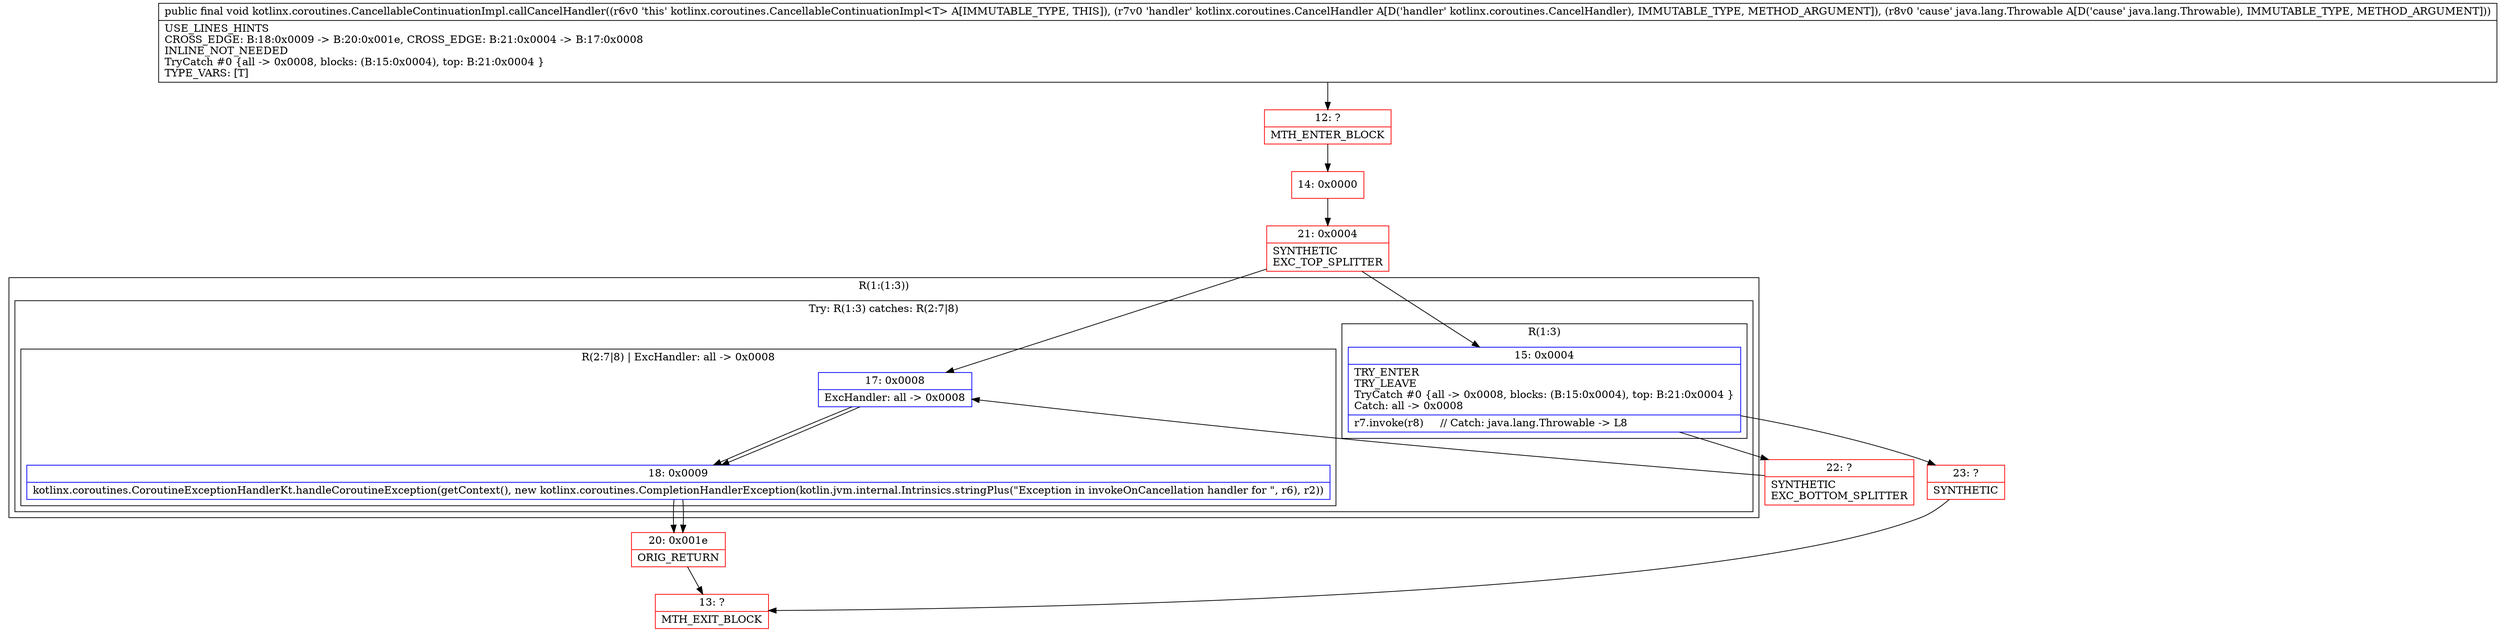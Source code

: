 digraph "CFG forkotlinx.coroutines.CancellableContinuationImpl.callCancelHandler(Lkotlinx\/coroutines\/CancelHandler;Ljava\/lang\/Throwable;)V" {
subgraph cluster_Region_9478992 {
label = "R(1:(1:3))";
node [shape=record,color=blue];
subgraph cluster_TryCatchRegion_24741566 {
label = "Try: R(1:3) catches: R(2:7|8)";
node [shape=record,color=blue];
subgraph cluster_Region_976896467 {
label = "R(1:3)";
node [shape=record,color=blue];
Node_15 [shape=record,label="{15\:\ 0x0004|TRY_ENTER\lTRY_LEAVE\lTryCatch #0 \{all \-\> 0x0008, blocks: (B:15:0x0004), top: B:21:0x0004 \}\lCatch: all \-\> 0x0008\l|r7.invoke(r8)     \/\/ Catch: java.lang.Throwable \-\> L8\l}"];
}
subgraph cluster_Region_1333656017 {
label = "R(2:7|8) | ExcHandler: all \-\> 0x0008\l";
node [shape=record,color=blue];
Node_17 [shape=record,label="{17\:\ 0x0008|ExcHandler: all \-\> 0x0008\l}"];
Node_18 [shape=record,label="{18\:\ 0x0009|kotlinx.coroutines.CoroutineExceptionHandlerKt.handleCoroutineException(getContext(), new kotlinx.coroutines.CompletionHandlerException(kotlin.jvm.internal.Intrinsics.stringPlus(\"Exception in invokeOnCancellation handler for \", r6), r2))\l}"];
}
}
}
subgraph cluster_Region_1333656017 {
label = "R(2:7|8) | ExcHandler: all \-\> 0x0008\l";
node [shape=record,color=blue];
Node_17 [shape=record,label="{17\:\ 0x0008|ExcHandler: all \-\> 0x0008\l}"];
Node_18 [shape=record,label="{18\:\ 0x0009|kotlinx.coroutines.CoroutineExceptionHandlerKt.handleCoroutineException(getContext(), new kotlinx.coroutines.CompletionHandlerException(kotlin.jvm.internal.Intrinsics.stringPlus(\"Exception in invokeOnCancellation handler for \", r6), r2))\l}"];
}
Node_12 [shape=record,color=red,label="{12\:\ ?|MTH_ENTER_BLOCK\l}"];
Node_14 [shape=record,color=red,label="{14\:\ 0x0000}"];
Node_21 [shape=record,color=red,label="{21\:\ 0x0004|SYNTHETIC\lEXC_TOP_SPLITTER\l}"];
Node_22 [shape=record,color=red,label="{22\:\ ?|SYNTHETIC\lEXC_BOTTOM_SPLITTER\l}"];
Node_23 [shape=record,color=red,label="{23\:\ ?|SYNTHETIC\l}"];
Node_13 [shape=record,color=red,label="{13\:\ ?|MTH_EXIT_BLOCK\l}"];
Node_20 [shape=record,color=red,label="{20\:\ 0x001e|ORIG_RETURN\l}"];
MethodNode[shape=record,label="{public final void kotlinx.coroutines.CancellableContinuationImpl.callCancelHandler((r6v0 'this' kotlinx.coroutines.CancellableContinuationImpl\<T\> A[IMMUTABLE_TYPE, THIS]), (r7v0 'handler' kotlinx.coroutines.CancelHandler A[D('handler' kotlinx.coroutines.CancelHandler), IMMUTABLE_TYPE, METHOD_ARGUMENT]), (r8v0 'cause' java.lang.Throwable A[D('cause' java.lang.Throwable), IMMUTABLE_TYPE, METHOD_ARGUMENT]))  | USE_LINES_HINTS\lCROSS_EDGE: B:18:0x0009 \-\> B:20:0x001e, CROSS_EDGE: B:21:0x0004 \-\> B:17:0x0008\lINLINE_NOT_NEEDED\lTryCatch #0 \{all \-\> 0x0008, blocks: (B:15:0x0004), top: B:21:0x0004 \}\lTYPE_VARS: [T]\l}"];
MethodNode -> Node_12;Node_15 -> Node_22;
Node_15 -> Node_23;
Node_17 -> Node_18;
Node_18 -> Node_20;
Node_17 -> Node_18;
Node_18 -> Node_20;
Node_12 -> Node_14;
Node_14 -> Node_21;
Node_21 -> Node_15;
Node_21 -> Node_17;
Node_22 -> Node_17;
Node_23 -> Node_13;
Node_20 -> Node_13;
}

